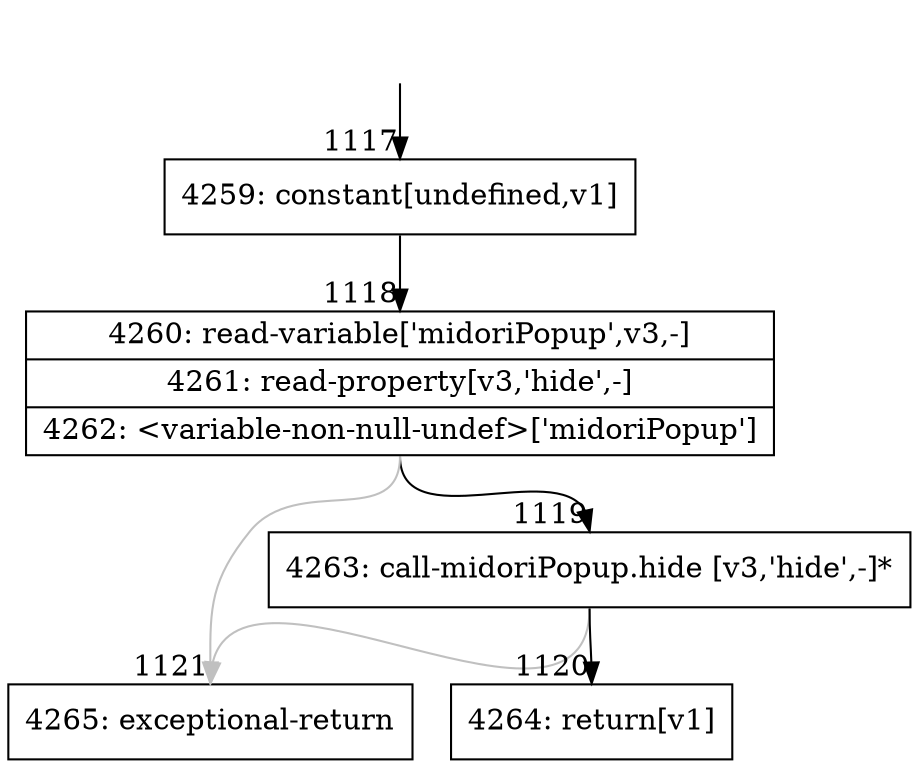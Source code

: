 digraph {
rankdir="TD"
BB_entry62[shape=none,label=""];
BB_entry62 -> BB1117 [tailport=s, headport=n, headlabel="    1117"]
BB1117 [shape=record label="{4259: constant[undefined,v1]}" ] 
BB1117 -> BB1118 [tailport=s, headport=n, headlabel="      1118"]
BB1118 [shape=record label="{4260: read-variable['midoriPopup',v3,-]|4261: read-property[v3,'hide',-]|4262: \<variable-non-null-undef\>['midoriPopup']}" ] 
BB1118 -> BB1119 [tailport=s, headport=n, headlabel="      1119"]
BB1118 -> BB1121 [tailport=s, headport=n, color=gray, headlabel="      1121"]
BB1119 [shape=record label="{4263: call-midoriPopup.hide [v3,'hide',-]*}" ] 
BB1119 -> BB1120 [tailport=s, headport=n, headlabel="      1120"]
BB1119 -> BB1121 [tailport=s, headport=n, color=gray]
BB1120 [shape=record label="{4264: return[v1]}" ] 
BB1121 [shape=record label="{4265: exceptional-return}" ] 
//#$~ 831
}
